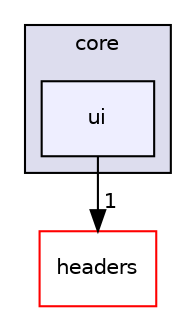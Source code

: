 digraph "/home/runner/work/PEPITAS-Cryptocurrency/PEPITAS-Cryptocurrency/src/core/ui" {
  compound=true
  node [ fontsize="10", fontname="Helvetica"];
  edge [ labelfontsize="10", labelfontname="Helvetica"];
  subgraph clusterdir_aebb8dcc11953d78e620bbef0b9e2183 {
    graph [ bgcolor="#ddddee", pencolor="black", label="core" fontname="Helvetica", fontsize="10", URL="dir_aebb8dcc11953d78e620bbef0b9e2183.html"]
  dir_375e4deae5088f4de41587ab8e704ea8 [shape=box, label="ui", style="filled", fillcolor="#eeeeff", pencolor="black", URL="dir_375e4deae5088f4de41587ab8e704ea8.html"];
  }
  dir_7f57b1e41c5acd0e859ae5f3a2b075a9 [shape=box label="headers" fillcolor="white" style="filled" color="red" URL="dir_7f57b1e41c5acd0e859ae5f3a2b075a9.html"];
  dir_375e4deae5088f4de41587ab8e704ea8->dir_7f57b1e41c5acd0e859ae5f3a2b075a9 [headlabel="1", labeldistance=1.5 headhref="dir_000013_000000.html"];
}
